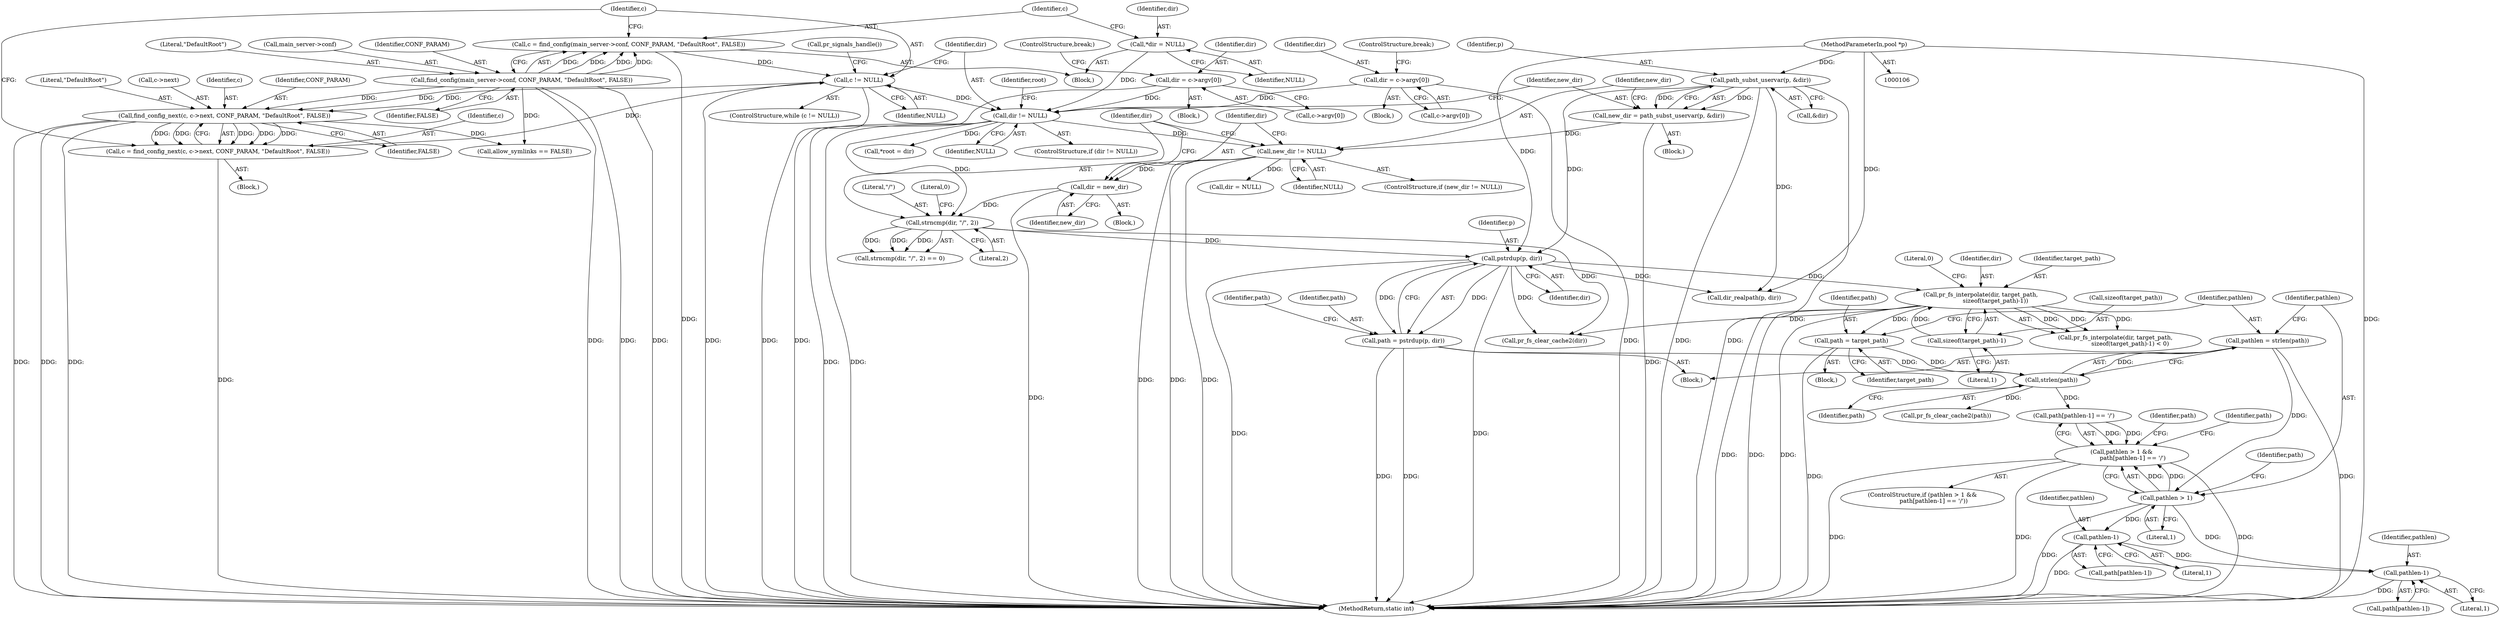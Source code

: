 digraph "0_proftpd_349addc3be4fcdad9bd4ec01ad1ccd916c898ed8@API" {
"1000262" [label="(Call,pathlen = strlen(path))"];
"1000264" [label="(Call,strlen(path))"];
"1000259" [label="(Call,path = target_path)"];
"1000247" [label="(Call,pr_fs_interpolate(dir, target_path,\n                sizeof(target_path)-1))"];
"1000230" [label="(Call,pstrdup(p, dir))"];
"1000189" [label="(Call,path_subst_uservar(p, &dir))"];
"1000107" [label="(MethodParameterIn,pool *p)"];
"1000203" [label="(Call,strncmp(dir, \"/\", 2))"];
"1000198" [label="(Call,dir = new_dir)"];
"1000194" [label="(Call,new_dir != NULL)"];
"1000187" [label="(Call,new_dir = path_subst_uservar(p, &dir))"];
"1000182" [label="(Call,dir != NULL)"];
"1000116" [label="(Call,*dir = NULL)"];
"1000163" [label="(Call,dir = c->argv[0])"];
"1000142" [label="(Call,dir = c->argv[0])"];
"1000130" [label="(Call,c != NULL)"];
"1000171" [label="(Call,c = find_config_next(c, c->next, CONF_PARAM, \"DefaultRoot\", FALSE))"];
"1000173" [label="(Call,find_config_next(c, c->next, CONF_PARAM, \"DefaultRoot\", FALSE))"];
"1000122" [label="(Call,find_config(main_server->conf, CONF_PARAM, \"DefaultRoot\", FALSE))"];
"1000120" [label="(Call,c = find_config(main_server->conf, CONF_PARAM, \"DefaultRoot\", FALSE))"];
"1000250" [label="(Call,sizeof(target_path)-1)"];
"1000228" [label="(Call,path = pstrdup(p, dir))"];
"1000268" [label="(Call,pathlen > 1)"];
"1000267" [label="(Call,pathlen > 1 &&\n            path[pathlen-1] == '/')"];
"1000274" [label="(Call,pathlen-1)"];
"1000282" [label="(Call,pathlen-1)"];
"1000182" [label="(Call,dir != NULL)"];
"1000128" [label="(Identifier,FALSE)"];
"1000220" [label="(Call,allow_symlinks == FALSE)"];
"1000232" [label="(Identifier,dir)"];
"1000273" [label="(Identifier,path)"];
"1000270" [label="(Literal,1)"];
"1000380" [label="(MethodReturn,static int)"];
"1000117" [label="(Identifier,dir)"];
"1000141" [label="(Block,)"];
"1000271" [label="(Call,path[pathlen-1] == '/')"];
"1000118" [label="(Identifier,NULL)"];
"1000178" [label="(Identifier,CONF_PARAM)"];
"1000162" [label="(Block,)"];
"1000265" [label="(Identifier,path)"];
"1000228" [label="(Call,path = pstrdup(p, dir))"];
"1000275" [label="(Identifier,pathlen)"];
"1000116" [label="(Call,*dir = NULL)"];
"1000195" [label="(Identifier,new_dir)"];
"1000179" [label="(Literal,\"DefaultRoot\")"];
"1000170" [label="(ControlStructure,break;)"];
"1000132" [label="(Identifier,NULL)"];
"1000209" [label="(Call,dir = NULL)"];
"1000236" [label="(Identifier,path)"];
"1000123" [label="(Call,main_server->conf)"];
"1000144" [label="(Call,c->argv[0])"];
"1000126" [label="(Identifier,CONF_PARAM)"];
"1000287" [label="(Identifier,path)"];
"1000247" [label="(Call,pr_fs_interpolate(dir, target_path,\n                sizeof(target_path)-1))"];
"1000335" [label="(Call,dir_realpath(p, dir))"];
"1000143" [label="(Identifier,dir)"];
"1000206" [label="(Literal,2)"];
"1000205" [label="(Literal,\"/\")"];
"1000248" [label="(Identifier,dir)"];
"1000171" [label="(Call,c = find_config_next(c, c->next, CONF_PARAM, \"DefaultRoot\", FALSE))"];
"1000189" [label="(Call,path_subst_uservar(p, &dir))"];
"1000251" [label="(Call,sizeof(target_path))"];
"1000120" [label="(Call,c = find_config(main_server->conf, CONF_PARAM, \"DefaultRoot\", FALSE))"];
"1000142" [label="(Call,dir = c->argv[0])"];
"1000164" [label="(Identifier,dir)"];
"1000200" [label="(Identifier,new_dir)"];
"1000264" [label="(Call,strlen(path))"];
"1000149" [label="(ControlStructure,break;)"];
"1000244" [label="(Block,)"];
"1000272" [label="(Call,path[pathlen-1])"];
"1000263" [label="(Identifier,pathlen)"];
"1000260" [label="(Identifier,path)"];
"1000231" [label="(Identifier,p)"];
"1000175" [label="(Call,c->next)"];
"1000250" [label="(Call,sizeof(target_path)-1)"];
"1000330" [label="(Call,pr_fs_clear_cache2(dir))"];
"1000122" [label="(Call,find_config(main_server->conf, CONF_PARAM, \"DefaultRoot\", FALSE))"];
"1000281" [label="(Identifier,path)"];
"1000130" [label="(Call,c != NULL)"];
"1000249" [label="(Identifier,target_path)"];
"1000204" [label="(Identifier,dir)"];
"1000110" [label="(Block,)"];
"1000190" [label="(Identifier,p)"];
"1000230" [label="(Call,pstrdup(p, dir))"];
"1000376" [label="(Identifier,root)"];
"1000183" [label="(Identifier,dir)"];
"1000133" [label="(Block,)"];
"1000131" [label="(Identifier,c)"];
"1000107" [label="(MethodParameterIn,pool *p)"];
"1000127" [label="(Literal,\"DefaultRoot\")"];
"1000282" [label="(Call,pathlen-1)"];
"1000269" [label="(Identifier,pathlen)"];
"1000253" [label="(Literal,1)"];
"1000268" [label="(Call,pathlen > 1)"];
"1000283" [label="(Identifier,pathlen)"];
"1000134" [label="(Call,pr_signals_handle())"];
"1000274" [label="(Call,pathlen-1)"];
"1000174" [label="(Identifier,c)"];
"1000280" [label="(Call,path[pathlen-1])"];
"1000276" [label="(Literal,1)"];
"1000259" [label="(Call,path = target_path)"];
"1000262" [label="(Call,pathlen = strlen(path))"];
"1000121" [label="(Identifier,c)"];
"1000254" [label="(Literal,0)"];
"1000197" [label="(Block,)"];
"1000188" [label="(Identifier,new_dir)"];
"1000198" [label="(Call,dir = new_dir)"];
"1000196" [label="(Identifier,NULL)"];
"1000374" [label="(Call,*root = dir)"];
"1000246" [label="(Call,pr_fs_interpolate(dir, target_path,\n                sizeof(target_path)-1) < 0)"];
"1000267" [label="(Call,pathlen > 1 &&\n            path[pathlen-1] == '/')"];
"1000191" [label="(Call,&dir)"];
"1000223" [label="(Block,)"];
"1000194" [label="(Call,new_dir != NULL)"];
"1000180" [label="(Identifier,FALSE)"];
"1000284" [label="(Literal,1)"];
"1000165" [label="(Call,c->argv[0])"];
"1000286" [label="(Call,pr_fs_clear_cache2(path))"];
"1000184" [label="(Identifier,NULL)"];
"1000203" [label="(Call,strncmp(dir, \"/\", 2))"];
"1000129" [label="(ControlStructure,while (c != NULL))"];
"1000229" [label="(Identifier,path)"];
"1000266" [label="(ControlStructure,if (pathlen > 1 &&\n            path[pathlen-1] == '/'))"];
"1000207" [label="(Literal,0)"];
"1000187" [label="(Call,new_dir = path_subst_uservar(p, &dir))"];
"1000163" [label="(Call,dir = c->argv[0])"];
"1000202" [label="(Call,strncmp(dir, \"/\", 2) == 0)"];
"1000261" [label="(Identifier,target_path)"];
"1000173" [label="(Call,find_config_next(c, c->next, CONF_PARAM, \"DefaultRoot\", FALSE))"];
"1000172" [label="(Identifier,c)"];
"1000185" [label="(Block,)"];
"1000199" [label="(Identifier,dir)"];
"1000193" [label="(ControlStructure,if (new_dir != NULL))"];
"1000181" [label="(ControlStructure,if (dir != NULL))"];
"1000262" -> "1000223"  [label="AST: "];
"1000262" -> "1000264"  [label="CFG: "];
"1000263" -> "1000262"  [label="AST: "];
"1000264" -> "1000262"  [label="AST: "];
"1000269" -> "1000262"  [label="CFG: "];
"1000262" -> "1000380"  [label="DDG: "];
"1000264" -> "1000262"  [label="DDG: "];
"1000262" -> "1000268"  [label="DDG: "];
"1000264" -> "1000265"  [label="CFG: "];
"1000265" -> "1000264"  [label="AST: "];
"1000259" -> "1000264"  [label="DDG: "];
"1000228" -> "1000264"  [label="DDG: "];
"1000264" -> "1000271"  [label="DDG: "];
"1000264" -> "1000286"  [label="DDG: "];
"1000259" -> "1000244"  [label="AST: "];
"1000259" -> "1000261"  [label="CFG: "];
"1000260" -> "1000259"  [label="AST: "];
"1000261" -> "1000259"  [label="AST: "];
"1000263" -> "1000259"  [label="CFG: "];
"1000259" -> "1000380"  [label="DDG: "];
"1000247" -> "1000259"  [label="DDG: "];
"1000247" -> "1000246"  [label="AST: "];
"1000247" -> "1000250"  [label="CFG: "];
"1000248" -> "1000247"  [label="AST: "];
"1000249" -> "1000247"  [label="AST: "];
"1000250" -> "1000247"  [label="AST: "];
"1000254" -> "1000247"  [label="CFG: "];
"1000247" -> "1000380"  [label="DDG: "];
"1000247" -> "1000380"  [label="DDG: "];
"1000247" -> "1000380"  [label="DDG: "];
"1000247" -> "1000246"  [label="DDG: "];
"1000247" -> "1000246"  [label="DDG: "];
"1000247" -> "1000246"  [label="DDG: "];
"1000230" -> "1000247"  [label="DDG: "];
"1000250" -> "1000247"  [label="DDG: "];
"1000247" -> "1000330"  [label="DDG: "];
"1000230" -> "1000228"  [label="AST: "];
"1000230" -> "1000232"  [label="CFG: "];
"1000231" -> "1000230"  [label="AST: "];
"1000232" -> "1000230"  [label="AST: "];
"1000228" -> "1000230"  [label="CFG: "];
"1000230" -> "1000380"  [label="DDG: "];
"1000230" -> "1000380"  [label="DDG: "];
"1000230" -> "1000228"  [label="DDG: "];
"1000230" -> "1000228"  [label="DDG: "];
"1000189" -> "1000230"  [label="DDG: "];
"1000107" -> "1000230"  [label="DDG: "];
"1000203" -> "1000230"  [label="DDG: "];
"1000230" -> "1000330"  [label="DDG: "];
"1000230" -> "1000335"  [label="DDG: "];
"1000189" -> "1000187"  [label="AST: "];
"1000189" -> "1000191"  [label="CFG: "];
"1000190" -> "1000189"  [label="AST: "];
"1000191" -> "1000189"  [label="AST: "];
"1000187" -> "1000189"  [label="CFG: "];
"1000189" -> "1000380"  [label="DDG: "];
"1000189" -> "1000380"  [label="DDG: "];
"1000189" -> "1000187"  [label="DDG: "];
"1000189" -> "1000187"  [label="DDG: "];
"1000107" -> "1000189"  [label="DDG: "];
"1000189" -> "1000335"  [label="DDG: "];
"1000107" -> "1000106"  [label="AST: "];
"1000107" -> "1000380"  [label="DDG: "];
"1000107" -> "1000335"  [label="DDG: "];
"1000203" -> "1000202"  [label="AST: "];
"1000203" -> "1000206"  [label="CFG: "];
"1000204" -> "1000203"  [label="AST: "];
"1000205" -> "1000203"  [label="AST: "];
"1000206" -> "1000203"  [label="AST: "];
"1000207" -> "1000203"  [label="CFG: "];
"1000203" -> "1000202"  [label="DDG: "];
"1000203" -> "1000202"  [label="DDG: "];
"1000203" -> "1000202"  [label="DDG: "];
"1000198" -> "1000203"  [label="DDG: "];
"1000182" -> "1000203"  [label="DDG: "];
"1000203" -> "1000330"  [label="DDG: "];
"1000198" -> "1000197"  [label="AST: "];
"1000198" -> "1000200"  [label="CFG: "];
"1000199" -> "1000198"  [label="AST: "];
"1000200" -> "1000198"  [label="AST: "];
"1000204" -> "1000198"  [label="CFG: "];
"1000198" -> "1000380"  [label="DDG: "];
"1000194" -> "1000198"  [label="DDG: "];
"1000194" -> "1000193"  [label="AST: "];
"1000194" -> "1000196"  [label="CFG: "];
"1000195" -> "1000194"  [label="AST: "];
"1000196" -> "1000194"  [label="AST: "];
"1000199" -> "1000194"  [label="CFG: "];
"1000204" -> "1000194"  [label="CFG: "];
"1000194" -> "1000380"  [label="DDG: "];
"1000194" -> "1000380"  [label="DDG: "];
"1000194" -> "1000380"  [label="DDG: "];
"1000187" -> "1000194"  [label="DDG: "];
"1000182" -> "1000194"  [label="DDG: "];
"1000194" -> "1000209"  [label="DDG: "];
"1000187" -> "1000185"  [label="AST: "];
"1000188" -> "1000187"  [label="AST: "];
"1000195" -> "1000187"  [label="CFG: "];
"1000187" -> "1000380"  [label="DDG: "];
"1000182" -> "1000181"  [label="AST: "];
"1000182" -> "1000184"  [label="CFG: "];
"1000183" -> "1000182"  [label="AST: "];
"1000184" -> "1000182"  [label="AST: "];
"1000188" -> "1000182"  [label="CFG: "];
"1000376" -> "1000182"  [label="CFG: "];
"1000182" -> "1000380"  [label="DDG: "];
"1000182" -> "1000380"  [label="DDG: "];
"1000116" -> "1000182"  [label="DDG: "];
"1000163" -> "1000182"  [label="DDG: "];
"1000142" -> "1000182"  [label="DDG: "];
"1000130" -> "1000182"  [label="DDG: "];
"1000182" -> "1000374"  [label="DDG: "];
"1000116" -> "1000110"  [label="AST: "];
"1000116" -> "1000118"  [label="CFG: "];
"1000117" -> "1000116"  [label="AST: "];
"1000118" -> "1000116"  [label="AST: "];
"1000121" -> "1000116"  [label="CFG: "];
"1000163" -> "1000162"  [label="AST: "];
"1000163" -> "1000165"  [label="CFG: "];
"1000164" -> "1000163"  [label="AST: "];
"1000165" -> "1000163"  [label="AST: "];
"1000170" -> "1000163"  [label="CFG: "];
"1000163" -> "1000380"  [label="DDG: "];
"1000142" -> "1000141"  [label="AST: "];
"1000142" -> "1000144"  [label="CFG: "];
"1000143" -> "1000142"  [label="AST: "];
"1000144" -> "1000142"  [label="AST: "];
"1000149" -> "1000142"  [label="CFG: "];
"1000142" -> "1000380"  [label="DDG: "];
"1000130" -> "1000129"  [label="AST: "];
"1000130" -> "1000132"  [label="CFG: "];
"1000131" -> "1000130"  [label="AST: "];
"1000132" -> "1000130"  [label="AST: "];
"1000134" -> "1000130"  [label="CFG: "];
"1000183" -> "1000130"  [label="CFG: "];
"1000130" -> "1000380"  [label="DDG: "];
"1000130" -> "1000380"  [label="DDG: "];
"1000171" -> "1000130"  [label="DDG: "];
"1000120" -> "1000130"  [label="DDG: "];
"1000130" -> "1000173"  [label="DDG: "];
"1000171" -> "1000133"  [label="AST: "];
"1000171" -> "1000173"  [label="CFG: "];
"1000172" -> "1000171"  [label="AST: "];
"1000173" -> "1000171"  [label="AST: "];
"1000131" -> "1000171"  [label="CFG: "];
"1000171" -> "1000380"  [label="DDG: "];
"1000173" -> "1000171"  [label="DDG: "];
"1000173" -> "1000171"  [label="DDG: "];
"1000173" -> "1000171"  [label="DDG: "];
"1000173" -> "1000171"  [label="DDG: "];
"1000173" -> "1000171"  [label="DDG: "];
"1000173" -> "1000180"  [label="CFG: "];
"1000174" -> "1000173"  [label="AST: "];
"1000175" -> "1000173"  [label="AST: "];
"1000178" -> "1000173"  [label="AST: "];
"1000179" -> "1000173"  [label="AST: "];
"1000180" -> "1000173"  [label="AST: "];
"1000173" -> "1000380"  [label="DDG: "];
"1000173" -> "1000380"  [label="DDG: "];
"1000173" -> "1000380"  [label="DDG: "];
"1000122" -> "1000173"  [label="DDG: "];
"1000122" -> "1000173"  [label="DDG: "];
"1000173" -> "1000220"  [label="DDG: "];
"1000122" -> "1000120"  [label="AST: "];
"1000122" -> "1000128"  [label="CFG: "];
"1000123" -> "1000122"  [label="AST: "];
"1000126" -> "1000122"  [label="AST: "];
"1000127" -> "1000122"  [label="AST: "];
"1000128" -> "1000122"  [label="AST: "];
"1000120" -> "1000122"  [label="CFG: "];
"1000122" -> "1000380"  [label="DDG: "];
"1000122" -> "1000380"  [label="DDG: "];
"1000122" -> "1000380"  [label="DDG: "];
"1000122" -> "1000120"  [label="DDG: "];
"1000122" -> "1000120"  [label="DDG: "];
"1000122" -> "1000120"  [label="DDG: "];
"1000122" -> "1000120"  [label="DDG: "];
"1000122" -> "1000220"  [label="DDG: "];
"1000120" -> "1000110"  [label="AST: "];
"1000121" -> "1000120"  [label="AST: "];
"1000131" -> "1000120"  [label="CFG: "];
"1000120" -> "1000380"  [label="DDG: "];
"1000250" -> "1000253"  [label="CFG: "];
"1000251" -> "1000250"  [label="AST: "];
"1000253" -> "1000250"  [label="AST: "];
"1000228" -> "1000223"  [label="AST: "];
"1000229" -> "1000228"  [label="AST: "];
"1000236" -> "1000228"  [label="CFG: "];
"1000228" -> "1000380"  [label="DDG: "];
"1000228" -> "1000380"  [label="DDG: "];
"1000268" -> "1000267"  [label="AST: "];
"1000268" -> "1000270"  [label="CFG: "];
"1000269" -> "1000268"  [label="AST: "];
"1000270" -> "1000268"  [label="AST: "];
"1000273" -> "1000268"  [label="CFG: "];
"1000267" -> "1000268"  [label="CFG: "];
"1000268" -> "1000380"  [label="DDG: "];
"1000268" -> "1000267"  [label="DDG: "];
"1000268" -> "1000267"  [label="DDG: "];
"1000268" -> "1000274"  [label="DDG: "];
"1000268" -> "1000282"  [label="DDG: "];
"1000267" -> "1000266"  [label="AST: "];
"1000267" -> "1000271"  [label="CFG: "];
"1000271" -> "1000267"  [label="AST: "];
"1000281" -> "1000267"  [label="CFG: "];
"1000287" -> "1000267"  [label="CFG: "];
"1000267" -> "1000380"  [label="DDG: "];
"1000267" -> "1000380"  [label="DDG: "];
"1000267" -> "1000380"  [label="DDG: "];
"1000271" -> "1000267"  [label="DDG: "];
"1000271" -> "1000267"  [label="DDG: "];
"1000274" -> "1000272"  [label="AST: "];
"1000274" -> "1000276"  [label="CFG: "];
"1000275" -> "1000274"  [label="AST: "];
"1000276" -> "1000274"  [label="AST: "];
"1000272" -> "1000274"  [label="CFG: "];
"1000274" -> "1000380"  [label="DDG: "];
"1000274" -> "1000282"  [label="DDG: "];
"1000282" -> "1000280"  [label="AST: "];
"1000282" -> "1000284"  [label="CFG: "];
"1000283" -> "1000282"  [label="AST: "];
"1000284" -> "1000282"  [label="AST: "];
"1000280" -> "1000282"  [label="CFG: "];
"1000282" -> "1000380"  [label="DDG: "];
}

